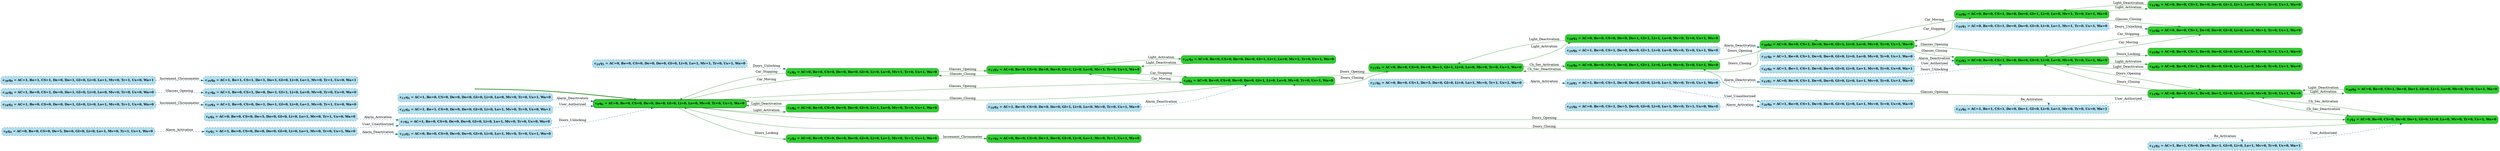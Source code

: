 digraph g {

	rankdir="LR"

	__invisible__[shape="point", color="forestgreen"]
	c0q6[label=<<b>c<sub>0</sub>q<sub>6</sub> = AC=0, Be=0, CS=0, De=0, Do=0, Gl=0, Li=0, Lo=0, Mv=0, Tr=0, Us=1, Wa=0</b>>, shape="box", style="rounded, filled", fillcolor="limegreen", color="forestgreen", penwidth=3] // Initial
	c1q4[label=<<b>c<sub>1</sub>q<sub>4</sub> = AC=0, Be=0, CS=0, De=0, Do=0, Gl=0, Li=0, Lo=0, Mv=1, Tr=0, Us=1, Wa=0</b>>, shape="box", style="rounded, filled", fillcolor="limegreen", color="forestgreen"]
	c13q4[label=<<b>c<sub>13</sub>q<sub>4</sub> = AC=0, Be=0, CS=0, De=0, Do=0, Gl=1, Li=0, Lo=0, Mv=1, Tr=0, Us=1, Wa=0</b>>, shape="box", style="rounded, filled", fillcolor="limegreen", color="forestgreen"]
	c4q4[label=<<b>c<sub>4</sub>q<sub>4</sub> = AC=0, Be=0, CS=0, De=0, Do=0, Gl=1, Li=0, Lo=0, Mv=0, Tr=0, Us=1, Wa=0</b>>, shape="box", style="rounded, filled", fillcolor="limegreen", color="forestgreen"]
	c15q4[label=<<b>c<sub>15</sub>q<sub>4</sub> = AC=0, Be=0, CS=0, De=0, Do=1, Gl=1, Li=0, Lo=0, Mv=0, Tr=0, Us=1, Wa=0</b>>, shape="box", style="rounded, filled", fillcolor="limegreen", color="forestgreen"]
	c16q0[label=<<b>c<sub>16</sub>q<sub>0</sub> = AC=0, Be=0, CS=1, De=0, Do=1, Gl=1, Li=0, Lo=0, Mv=0, Tr=0, Us=1, Wa=0</b>>, shape="box", style="rounded, filled", fillcolor="limegreen", color="forestgreen"]
	c30q0[label=<<b>c<sub>30</sub>q<sub>0</sub> = AC=0, Be=0, CS=1, De=0, Do=0, Gl=1, Li=0, Lo=0, Mv=0, Tr=0, Us=1, Wa=0</b>>, shape="box", style="rounded, filled", fillcolor="limegreen", color="forestgreen"]
	c34q0[label=<<b>c<sub>34</sub>q<sub>0</sub> = AC=0, Be=0, CS=1, De=0, Do=0, Gl=1, Li=0, Lo=0, Mv=1, Tr=0, Us=1, Wa=0</b>>, shape="box", style="rounded, filled", fillcolor="limegreen", color="forestgreen"]
	c35q0[label=<<b>c<sub>35</sub>q<sub>0</sub> = AC=0, Be=0, CS=1, De=0, Do=0, Gl=0, Li=0, Lo=0, Mv=1, Tr=0, Us=1, Wa=0</b>>, shape="box", style="rounded, filled", fillcolor="limegreen", color="forestgreen"]
	c32q2[label=<<b>c<sub>32</sub>q<sub>2</sub> = AC=0, Be=0, CS=1, De=0, Do=0, Gl=0, Li=0, Lo=0, Mv=0, Tr=0, Us=1, Wa=0</b>>, shape="box", style="rounded, filled", fillcolor="limegreen", color="forestgreen"]
	c45q0[label=<<b>c<sub>45</sub>q<sub>0</sub> = AC=0, Be=0, CS=1, De=0, Do=0, Gl=0, Li=0, Lo=1, Mv=0, Tr=1, Us=1, Wa=0</b>>, shape="box", style="rounded, filled", fillcolor="limegreen", color="forestgreen"]
	c14q0[label=<<b>c<sub>14</sub>q<sub>0</sub> = AC=0, Be=0, CS=1, De=0, Do=1, Gl=0, Li=0, Lo=0, Mv=0, Tr=0, Us=1, Wa=0</b>>, shape="box", style="rounded, filled", fillcolor="limegreen", color="forestgreen"]
	c3q4[label=<<b>c<sub>3</sub>q<sub>4</sub> = AC=0, Be=0, CS=0, De=0, Do=1, Gl=0, Li=0, Lo=0, Mv=0, Tr=0, Us=1, Wa=0</b>>, shape="box", style="rounded, filled", fillcolor="limegreen", color="forestgreen"]
	c40q0[label=<<b>c<sub>40</sub>q<sub>0</sub> = AC=0, Be=0, CS=1, De=0, Do=1, Gl=0, Li=1, Lo=0, Mv=0, Tr=0, Us=1, Wa=0</b>>, shape="box", style="rounded, filled", fillcolor="limegreen", color="forestgreen"]
	c46q2[label=<<b>c<sub>46</sub>q<sub>2</sub> = AC=0, Be=0, CS=1, De=0, Do=0, Gl=0, Li=1, Lo=0, Mv=0, Tr=0, Us=1, Wa=0</b>>, shape="box", style="rounded, filled", fillcolor="limegreen", color="forestgreen"]
	c41q0[label=<<b>c<sub>41</sub>q<sub>0</sub> = AC=0, Be=0, CS=1, De=0, Do=0, Gl=1, Li=1, Lo=0, Mv=1, Tr=0, Us=1, Wa=0</b>>, shape="box", style="rounded, filled", fillcolor="limegreen", color="forestgreen"]
	c20q4[label=<<b>c<sub>20</sub>q<sub>4</sub> = AC=0, Be=0, CS=0, De=0, Do=1, Gl=1, Li=1, Lo=0, Mv=0, Tr=0, Us=1, Wa=0</b>>, shape="box", style="rounded, filled", fillcolor="limegreen", color="forestgreen"]
	c21q4[label=<<b>c<sub>21</sub>q<sub>4</sub> = AC=0, Be=0, CS=0, De=0, Do=0, Gl=1, Li=1, Lo=0, Mv=1, Tr=0, Us=1, Wa=0</b>>, shape="box", style="rounded, filled", fillcolor="limegreen", color="forestgreen"]
	c2q4[label=<<b>c<sub>2</sub>q<sub>4</sub> = AC=0, Be=0, CS=0, De=0, Do=0, Gl=0, Li=0, Lo=1, Mv=0, Tr=1, Us=1, Wa=0</b>>, shape="box", style="rounded, filled", fillcolor="limegreen", color="forestgreen"]
	c17q4[label=<<b>c<sub>17</sub>q<sub>4</sub> = AC=0, Be=0, CS=0, De=1, Do=0, Gl=0, Li=0, Lo=1, Mv=0, Tr=1, Us=1, Wa=0</b>>, shape="box", style="rounded, filled", fillcolor="limegreen", color="forestgreen"]
	c5q6[label=<<b>c<sub>5</sub>q<sub>6</sub> = AC=0, Be=0, CS=0, De=0, Do=0, Gl=0, Li=1, Lo=0, Mv=0, Tr=0, Us=1, Wa=0</b>>, shape="box", style="rounded, filled", fillcolor="limegreen", color="forestgreen"]
	c6q4[label=<<b>c<sub>6</sub>q<sub>4</sub> = AC=0, Be=0, CS=0, De=5, Do=0, Gl=0, Li=0, Lo=1, Mv=0, Tr=1, Us=0, Wa=0</b>>, shape="box", style="rounded, filled, dashed", fillcolor="lightblue2", color="deepskyblue4"]
	c7q4[label=<<b>c<sub>7</sub>q<sub>4</sub> = AC=1, Be=0, CS=0, De=0, Do=0, Gl=0, Li=0, Lo=1, Mv=0, Tr=0, Us=0, Wa=0</b>>, shape="box", style="rounded, filled, dashed", fillcolor="lightblue2", color="deepskyblue4"]
	c8q4[label=<<b>c<sub>8</sub>q<sub>4</sub> = AC=0, Be=0, CS=0, De=5, Do=0, Gl=0, Li=0, Lo=1, Mv=0, Tr=1, Us=1, Wa=0</b>>, shape="box", style="rounded, filled, dashed", fillcolor="lightblue2", color="deepskyblue4"]
	c9q5[label=<<b>c<sub>9</sub>q<sub>5</sub> = AC=1, Be=0, CS=0, De=0, Do=0, Gl=0, Li=0, Lo=1, Mv=0, Tr=0, Us=1, Wa=0</b>>, shape="box", style="rounded, filled, dashed", fillcolor="lightblue2", color="deepskyblue4"]
	c10q4[label=<<b>c<sub>10</sub>q<sub>4</sub> = AC=1, Be=0, CS=0, De=0, Do=0, Gl=1, Li=0, Lo=0, Mv=0, Tr=0, Us=1, Wa=0</b>>, shape="box", style="rounded, filled, dashed", fillcolor="lightblue2", color="deepskyblue4"]
	c11q4[label=<<b>c<sub>11</sub>q<sub>4</sub> = AC=1, Be=0, CS=0, De=0, Do=0, Gl=0, Li=0, Lo=0, Mv=0, Tr=0, Us=1, Wa=0</b>>, shape="box", style="rounded, filled, dashed", fillcolor="lightblue2", color="deepskyblue4"]
	c12q4[label=<<b>c<sub>12</sub>q<sub>4</sub> = AC=1, Be=1, CS=0, De=0, Do=1, Gl=0, Li=0, Lo=1, Mv=0, Tr=0, Us=0, Wa=1</b>>, shape="box", style="rounded, filled, dashed", fillcolor="lightblue2", color="deepskyblue4"]
	c18q4[label=<<b>c<sub>18</sub>q<sub>4</sub> = AC=1, Be=0, CS=0, De=0, Do=1, Gl=0, Li=0, Lo=1, Mv=0, Tr=1, Us=0, Wa=0</b>>, shape="box", style="rounded, filled, dashed", fillcolor="lightblue2", color="deepskyblue4"]
	c19q4[label=<<b>c<sub>19</sub>q<sub>4</sub> = AC=1, Be=0, CS=0, De=1, Do=1, Gl=0, Li=0, Lo=1, Mv=0, Tr=1, Us=0, Wa=0</b>>, shape="box", style="rounded, filled, dashed", fillcolor="lightblue2", color="deepskyblue4"]
	c22q4[label=<<b>c<sub>22</sub>q<sub>4</sub> = AC=1, Be=1, CS=0, De=0, Do=0, Gl=0, Li=0, Lo=1, Mv=0, Tr=0, Us=0, Wa=1</b>>, shape="box", style="rounded, filled, dashed", fillcolor="lightblue2", color="deepskyblue4"]
	c23q5[label=<<b>c<sub>23</sub>q<sub>5</sub> = AC=0, Be=0, CS=0, De=0, Do=0, Gl=0, Li=0, Lo=1, Mv=0, Tr=0, Us=1, Wa=0</b>>, shape="box", style="rounded, filled, dashed", fillcolor="lightblue2", color="deepskyblue4"]
	c24q5[label=<<b>c<sub>24</sub>q<sub>5</sub> = AC=0, Be=0, CS=0, De=0, Do=0, Gl=0, Li=0, Lo=1, Mv=1, Tr=0, Us=1, Wa=0</b>>, shape="box", style="rounded, filled, dashed", fillcolor="lightblue2", color="deepskyblue4"]
	c25q0[label=<<b>c<sub>25</sub>q<sub>0</sub> = AC=0, Be=0, CS=1, De=5, Do=0, Gl=0, Li=0, Lo=1, Mv=0, Tr=1, Us=0, Wa=0</b>>, shape="box", style="rounded, filled, dashed", fillcolor="lightblue2", color="deepskyblue4"]
	c26q0[label=<<b>c<sub>26</sub>q<sub>0</sub> = AC=1, Be=0, CS=1, De=0, Do=0, Gl=0, Li=0, Lo=1, Mv=0, Tr=0, Us=0, Wa=0</b>>, shape="box", style="rounded, filled, dashed", fillcolor="lightblue2", color="deepskyblue4"]
	c27q0[label=<<b>c<sub>27</sub>q<sub>0</sub> = AC=0, Be=0, CS=1, De=5, Do=0, Gl=0, Li=0, Lo=1, Mv=0, Tr=1, Us=1, Wa=0</b>>, shape="box", style="rounded, filled, dashed", fillcolor="lightblue2", color="deepskyblue4"]
	c28q1[label=<<b>c<sub>28</sub>q<sub>1</sub> = AC=1, Be=0, CS=1, De=0, Do=0, Gl=0, Li=0, Lo=1, Mv=0, Tr=0, Us=1, Wa=0</b>>, shape="box", style="rounded, filled, dashed", fillcolor="lightblue2", color="deepskyblue4"]
	c29q0[label=<<b>c<sub>29</sub>q<sub>0</sub> = AC=1, Be=0, CS=1, De=0, Do=0, Gl=1, Li=0, Lo=0, Mv=0, Tr=0, Us=1, Wa=0</b>>, shape="box", style="rounded, filled, dashed", fillcolor="lightblue2", color="deepskyblue4"]
	c31q0[label=<<b>c<sub>31</sub>q<sub>0</sub> = AC=1, Be=0, CS=1, De=0, Do=0, Gl=0, Li=0, Lo=0, Mv=0, Tr=0, Us=1, Wa=0</b>>, shape="box", style="rounded, filled, dashed", fillcolor="lightblue2", color="deepskyblue4"]
	c33q0[label=<<b>c<sub>33</sub>q<sub>0</sub> = AC=1, Be=1, CS=1, De=0, Do=1, Gl=0, Li=0, Lo=1, Mv=0, Tr=0, Us=0, Wa=1</b>>, shape="box", style="rounded, filled, dashed", fillcolor="lightblue2", color="deepskyblue4"]
	c36q0[label=<<b>c<sub>36</sub>q<sub>0</sub> = AC=1, Be=0, CS=1, De=0, Do=1, Gl=0, Li=0, Lo=0, Mv=0, Tr=0, Us=0, Wa=0</b>>, shape="box", style="rounded, filled, dashed", fillcolor="lightblue2", color="deepskyblue4"]
	c37q0[label=<<b>c<sub>37</sub>q<sub>0</sub> = AC=1, Be=0, CS=1, De=0, Do=1, Gl=1, Li=0, Lo=0, Mv=0, Tr=0, Us=0, Wa=0</b>>, shape="box", style="rounded, filled, dashed", fillcolor="lightblue2", color="deepskyblue4"]
	c38q0[label=<<b>c<sub>38</sub>q<sub>0</sub> = AC=1, Be=1, CS=1, De=0, Do=1, Gl=0, Li=0, Lo=1, Mv=0, Tr=1, Us=0, Wa=1</b>>, shape="box", style="rounded, filled, dashed", fillcolor="lightblue2", color="deepskyblue4"]
	c39q0[label=<<b>c<sub>39</sub>q<sub>0</sub> = AC=1, Be=1, CS=1, De=1, Do=1, Gl=0, Li=0, Lo=1, Mv=0, Tr=1, Us=0, Wa=1</b>>, shape="box", style="rounded, filled, dashed", fillcolor="lightblue2", color="deepskyblue4"]
	c42q0[label=<<b>c<sub>42</sub>q<sub>0</sub> = AC=1, Be=1, CS=1, De=0, Do=0, Gl=0, Li=0, Lo=1, Mv=0, Tr=0, Us=0, Wa=1</b>>, shape="box", style="rounded, filled, dashed", fillcolor="lightblue2", color="deepskyblue4"]
	c43q1[label=<<b>c<sub>43</sub>q<sub>1</sub> = AC=0, Be=0, CS=1, De=0, Do=0, Gl=0, Li=0, Lo=1, Mv=0, Tr=0, Us=1, Wa=0</b>>, shape="box", style="rounded, filled, dashed", fillcolor="lightblue2", color="deepskyblue4"]
	c44q1[label=<<b>c<sub>44</sub>q<sub>1</sub> = AC=0, Be=0, CS=1, De=0, Do=0, Gl=0, Li=0, Lo=1, Mv=1, Tr=0, Us=1, Wa=0</b>>, shape="box", style="rounded, filled, dashed", fillcolor="lightblue2", color="deepskyblue4"]

	__invisible__ -> c0q6[penwidth=3, color="forestgreen"]
	c0q6 -> c1q4[label=<Car_Moving>, color="forestgreen"]
	c1q4 -> c0q6[label=<Car_Stopping>, color="forestgreen"]
	c1q4 -> c13q4[label=<Glasses_Opening>, color="forestgreen"]
	c13q4 -> c4q4[label=<Car_Stopping>, color="forestgreen"]
	c4q4 -> c13q4[label=<Car_Moving>, color="forestgreen"]
	c4q4 -> c15q4[label=<Doors_Opening>, color="forestgreen"]
	c15q4 -> c16q0[label=<Ch_Sec_Activation>, color="forestgreen"]
	c16q0 -> c15q4[label=<Ch_Sec_Deactivation>, color="forestgreen"]
	c16q0 -> c30q0[label=<Doors_Closing>, color="forestgreen"]
	c30q0 -> c34q0[label=<Car_Moving>, color="forestgreen"]
	c34q0 -> c30q0[label=<Car_Stopping>, color="forestgreen"]
	c34q0 -> c35q0[label=<Glasses_Closing>, color="forestgreen"]
	c35q0 -> c32q2[label=<Car_Stopping>, color="forestgreen"]
	c32q2 -> c35q0[label=<Car_Moving>, color="forestgreen"]
	c32q2 -> c45q0[label=<Doors_Locking>, color="forestgreen"]
	c32q2 -> c14q0[label=<Doors_Opening>, color="forestgreen"]
	c14q0 -> c3q4[label=<Ch_Sec_Deactivation>, color="forestgreen"]
	c3q4 -> c14q0[label=<Ch_Sec_Activation>, color="forestgreen"]
	c3q4 -> c0q6[label=<Doors_Closing>, color="forestgreen"]
	c14q0 -> c32q2[label=<Doors_Closing>, color="forestgreen"]
	c14q0 -> c16q0[label=<Glasses_Opening>, color="forestgreen"]
	c14q0 -> c40q0[label=<Light_Activation>, color="forestgreen"]
	c40q0 -> c14q0[label=<Light_Deactivation>, color="forestgreen"]
	c32q2 -> c30q0[label=<Glasses_Opening>, color="forestgreen"]
	c32q2 -> c46q2[label=<Light_Activation>, color="forestgreen"]
	c46q2 -> c32q2[label=<Light_Deactivation>, color="forestgreen"]
	c34q0 -> c41q0[label=<Light_Activation>, color="forestgreen"]
	c41q0 -> c34q0[label=<Light_Deactivation>, color="forestgreen"]
	c30q0 -> c16q0[label=<Doors_Opening>, color="forestgreen"]
	c30q0 -> c32q2[label=<Glasses_Closing>, color="forestgreen"]
	c15q4 -> c4q4[label=<Doors_Closing>, color="forestgreen"]
	c15q4 -> c20q4[label=<Light_Activation>, color="forestgreen"]
	c20q4 -> c15q4[label=<Light_Deactivation>, color="forestgreen"]
	c4q4 -> c0q6[label=<Glasses_Closing>, color="forestgreen"]
	c13q4 -> c1q4[label=<Glasses_Closing>, color="forestgreen"]
	c13q4 -> c21q4[label=<Light_Activation>, color="forestgreen"]
	c21q4 -> c13q4[label=<Light_Deactivation>, color="forestgreen"]
	c0q6 -> c2q4[label=<Doors_Locking>, color="forestgreen"]
	c2q4 -> c17q4[label=<Increment_Chronometer>, color="forestgreen"]
	c0q6 -> c3q4[label=<Doors_Opening>, color="forestgreen"]
	c0q6 -> c4q4[label=<Glasses_Opening>, color="forestgreen"]
	c0q6 -> c5q6[label=<Light_Activation>, color="forestgreen"]
	c5q6 -> c0q6[label=<Light_Deactivation>, color="forestgreen"]
	c6q4 -> c7q4[label=<Alarm_Activation>, color="deepskyblue4", style="dashed"]
	c8q4 -> c9q5[label=<Alarm_Activation>, color="deepskyblue4", style="dashed"]
	c10q4 -> c4q4[label=<Alarm_Deactivation>, color="deepskyblue4", style="dashed"]
	c11q4 -> c0q6[label=<Alarm_Deactivation>, color="deepskyblue4", style="dashed"]
	c12q4 -> c12q4[label=<Be_Activation>, color="deepskyblue4", style="dashed"]
	c18q4 -> c19q4[label=<Increment_Chronometer>, color="deepskyblue4", style="dashed"]
	c12q4 -> c3q4[label=<User_Authorized>, color="deepskyblue4", style="dashed"]
	c22q4 -> c0q6[label=<User_Authorized>, color="deepskyblue4", style="dashed"]
	c9q5 -> c23q5[label=<Alarm_Deactivation>, color="deepskyblue4", style="dashed"]
	c24q5 -> c1q4[label=<Doors_Unlocking>, color="deepskyblue4", style="dashed"]
	c23q5 -> c0q6[label=<Doors_Unlocking>, color="deepskyblue4", style="dashed"]
	c9q5 -> c7q4[label=<User_Unauthorized>, color="deepskyblue4", style="dashed"]
	c25q0 -> c26q0[label=<Alarm_Activation>, color="deepskyblue4", style="dashed"]
	c27q0 -> c28q1[label=<Alarm_Activation>, color="deepskyblue4", style="dashed"]
	c29q0 -> c30q0[label=<Alarm_Deactivation>, color="deepskyblue4", style="dashed"]
	c31q0 -> c32q2[label=<Alarm_Deactivation>, color="deepskyblue4", style="dashed"]
	c33q0 -> c33q0[label=<Be_Activation>, color="deepskyblue4", style="dashed"]
	c36q0 -> c37q0[label=<Glasses_Opening>, color="deepskyblue4", style="dashed"]
	c38q0 -> c39q0[label=<Increment_Chronometer>, color="deepskyblue4", style="dashed"]
	c33q0 -> c14q0[label=<User_Authorized>, color="deepskyblue4", style="dashed"]
	c42q0 -> c32q2[label=<User_Authorized>, color="deepskyblue4", style="dashed"]
	c28q1 -> c43q1[label=<Alarm_Deactivation>, color="deepskyblue4", style="dashed"]
	c44q1 -> c35q0[label=<Doors_Unlocking>, color="deepskyblue4", style="dashed"]
	c43q1 -> c32q2[label=<Doors_Unlocking>, color="deepskyblue4", style="dashed"]
	c28q1 -> c26q0[label=<User_Unauthorized>, color="deepskyblue4", style="dashed"]

}
